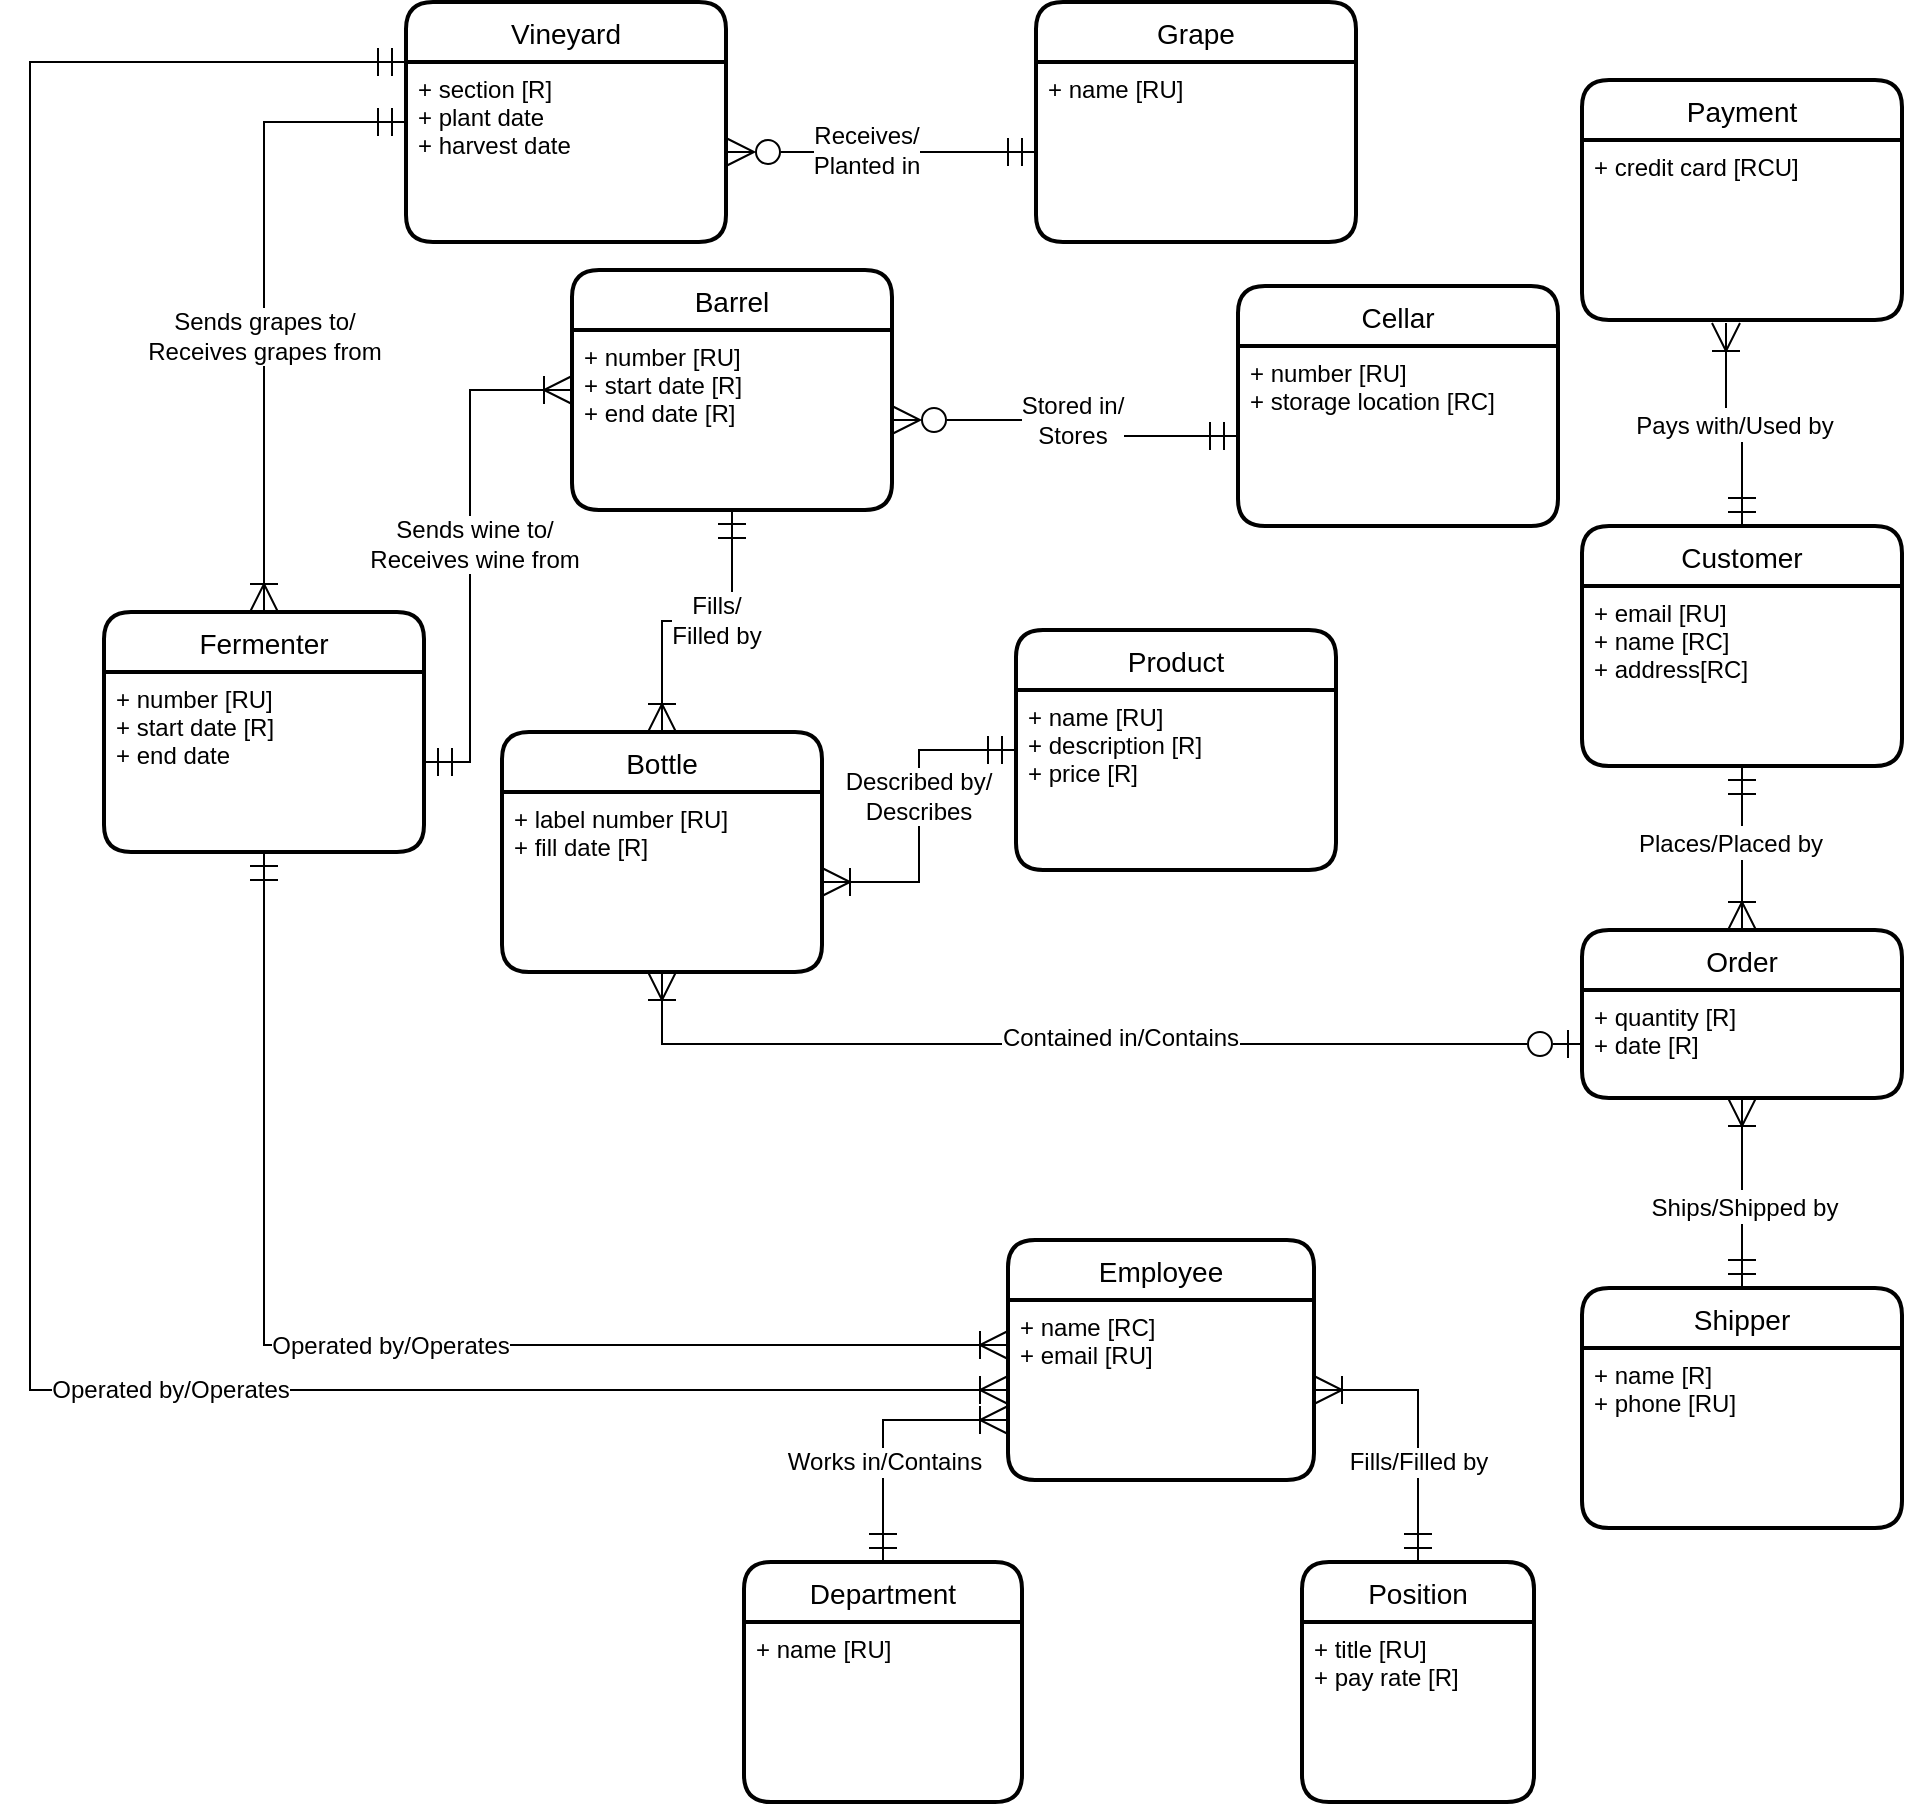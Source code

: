 <mxfile version="20.3.0" type="device"><diagram id="znOOe6By43GUJvlWj401" name="Operations"><mxGraphModel dx="996" dy="636" grid="0" gridSize="10" guides="1" tooltips="1" connect="1" arrows="1" fold="1" page="0" pageScale="1" pageWidth="850" pageHeight="1100" math="0" shadow="0"><root><mxCell id="0"/><mxCell id="1" parent="0"/><mxCell id="nZw7aqVsq1c7Xh_8VjYT-1" value="Vineyard" style="swimlane;childLayout=stackLayout;horizontal=1;startSize=30;horizontalStack=0;rounded=1;fontSize=14;fontStyle=0;strokeWidth=2;resizeParent=0;resizeLast=1;shadow=0;dashed=0;align=center;" parent="1" vertex="1"><mxGeometry x="209" y="18" width="160" height="120" as="geometry"/></mxCell><mxCell id="nZw7aqVsq1c7Xh_8VjYT-2" value="+ section [R]&#10;+ plant date&#10;+ harvest date &#10;" style="align=left;strokeColor=none;fillColor=none;spacingLeft=4;fontSize=12;verticalAlign=top;resizable=0;rotatable=0;part=1;" parent="nZw7aqVsq1c7Xh_8VjYT-1" vertex="1"><mxGeometry y="30" width="160" height="90" as="geometry"/></mxCell><mxCell id="nZw7aqVsq1c7Xh_8VjYT-3" value="Grape" style="swimlane;childLayout=stackLayout;horizontal=1;startSize=30;horizontalStack=0;rounded=1;fontSize=14;fontStyle=0;strokeWidth=2;resizeParent=0;resizeLast=1;shadow=0;dashed=0;align=center;" parent="1" vertex="1"><mxGeometry x="524" y="18" width="160" height="120" as="geometry"/></mxCell><mxCell id="nZw7aqVsq1c7Xh_8VjYT-4" value="+ name [RU]" style="align=left;strokeColor=none;fillColor=none;spacingLeft=4;fontSize=12;verticalAlign=top;resizable=0;rotatable=0;part=1;" parent="nZw7aqVsq1c7Xh_8VjYT-3" vertex="1"><mxGeometry y="30" width="160" height="90" as="geometry"/></mxCell><mxCell id="nZw7aqVsq1c7Xh_8VjYT-6" style="edgeStyle=orthogonalEdgeStyle;rounded=0;orthogonalLoop=1;jettySize=auto;html=1;exitX=1;exitY=0.5;exitDx=0;exitDy=0;entryX=0;entryY=0.5;entryDx=0;entryDy=0;startArrow=ERzeroToMany;startFill=0;endArrow=ERmandOne;endFill=0;endSize=12;startSize=12;" parent="1" source="nZw7aqVsq1c7Xh_8VjYT-2" target="nZw7aqVsq1c7Xh_8VjYT-4" edge="1"><mxGeometry relative="1" as="geometry"/></mxCell><mxCell id="nZw7aqVsq1c7Xh_8VjYT-7" value="&lt;font style=&quot;font-size: 12px;&quot;&gt;Receives/&lt;br&gt;Planted in&lt;/font&gt;" style="edgeLabel;html=1;align=center;verticalAlign=middle;resizable=0;points=[];" parent="nZw7aqVsq1c7Xh_8VjYT-6" vertex="1" connectable="0"><mxGeometry x="-0.1" y="1" relative="1" as="geometry"><mxPoint as="offset"/></mxGeometry></mxCell><mxCell id="nZw7aqVsq1c7Xh_8VjYT-8" value="Fermenter" style="swimlane;childLayout=stackLayout;horizontal=1;startSize=30;horizontalStack=0;rounded=1;fontSize=14;fontStyle=0;strokeWidth=2;resizeParent=0;resizeLast=1;shadow=0;dashed=0;align=center;" parent="1" vertex="1"><mxGeometry x="58" y="323" width="160" height="120" as="geometry"/></mxCell><mxCell id="nZw7aqVsq1c7Xh_8VjYT-9" value="+ number [RU]&#10;+ start date [R]&#10;+ end date &#10;" style="align=left;strokeColor=none;fillColor=none;spacingLeft=4;fontSize=12;verticalAlign=top;resizable=0;rotatable=0;part=1;" parent="nZw7aqVsq1c7Xh_8VjYT-8" vertex="1"><mxGeometry y="30" width="160" height="90" as="geometry"/></mxCell><mxCell id="nZw7aqVsq1c7Xh_8VjYT-10" style="edgeStyle=orthogonalEdgeStyle;rounded=0;orthogonalLoop=1;jettySize=auto;html=1;exitX=0;exitY=0.5;exitDx=0;exitDy=0;startArrow=ERmandOne;startFill=0;endArrow=ERoneToMany;endFill=0;startSize=12;endSize=12;" parent="1" source="nZw7aqVsq1c7Xh_8VjYT-1" target="nZw7aqVsq1c7Xh_8VjYT-8" edge="1"><mxGeometry relative="1" as="geometry"/></mxCell><mxCell id="nZw7aqVsq1c7Xh_8VjYT-11" value="&lt;font style=&quot;font-size: 12px;&quot;&gt;Sends grapes to/&lt;br&gt;Receives grapes from&lt;/font&gt;" style="edgeLabel;html=1;align=center;verticalAlign=middle;resizable=0;points=[];" parent="nZw7aqVsq1c7Xh_8VjYT-10" vertex="1" connectable="0"><mxGeometry x="0.127" relative="1" as="geometry"><mxPoint as="offset"/></mxGeometry></mxCell><mxCell id="nZw7aqVsq1c7Xh_8VjYT-12" value="Barrel" style="swimlane;childLayout=stackLayout;horizontal=1;startSize=30;horizontalStack=0;rounded=1;fontSize=14;fontStyle=0;strokeWidth=2;resizeParent=0;resizeLast=1;shadow=0;dashed=0;align=center;" parent="1" vertex="1"><mxGeometry x="292" y="152" width="160" height="120" as="geometry"/></mxCell><mxCell id="nZw7aqVsq1c7Xh_8VjYT-13" value="+ number [RU]&#10;+ start date [R]&#10;+ end date [R]&#10;" style="align=left;strokeColor=none;fillColor=none;spacingLeft=4;fontSize=12;verticalAlign=top;resizable=0;rotatable=0;part=1;" parent="nZw7aqVsq1c7Xh_8VjYT-12" vertex="1"><mxGeometry y="30" width="160" height="90" as="geometry"/></mxCell><mxCell id="nZw7aqVsq1c7Xh_8VjYT-14" style="edgeStyle=orthogonalEdgeStyle;rounded=0;orthogonalLoop=1;jettySize=auto;html=1;exitX=1;exitY=0.5;exitDx=0;exitDy=0;startArrow=ERmandOne;startFill=0;endArrow=ERoneToMany;endFill=0;startSize=12;endSize=12;entryX=0;entryY=0.5;entryDx=0;entryDy=0;" parent="1" source="nZw7aqVsq1c7Xh_8VjYT-9" target="nZw7aqVsq1c7Xh_8VjYT-12" edge="1"><mxGeometry relative="1" as="geometry"><Array as="points"><mxPoint x="241" y="398"/><mxPoint x="241" y="212"/></Array><mxPoint x="260" y="195" as="targetPoint"/></mxGeometry></mxCell><mxCell id="nZw7aqVsq1c7Xh_8VjYT-15" value="&lt;font style=&quot;font-size: 12px;&quot;&gt;Sends wine to/&lt;br&gt;Receives wine from&lt;/font&gt;" style="edgeLabel;html=1;align=center;verticalAlign=middle;resizable=0;points=[];" parent="nZw7aqVsq1c7Xh_8VjYT-14" vertex="1" connectable="0"><mxGeometry x="0.16" y="-2" relative="1" as="geometry"><mxPoint y="19" as="offset"/></mxGeometry></mxCell><mxCell id="nZw7aqVsq1c7Xh_8VjYT-16" value="Cellar" style="swimlane;childLayout=stackLayout;horizontal=1;startSize=30;horizontalStack=0;rounded=1;fontSize=14;fontStyle=0;strokeWidth=2;resizeParent=0;resizeLast=1;shadow=0;dashed=0;align=center;" parent="1" vertex="1"><mxGeometry x="625" y="160" width="160" height="120" as="geometry"/></mxCell><mxCell id="nZw7aqVsq1c7Xh_8VjYT-17" value="+ number [RU]&#10;+ storage location [RC]" style="align=left;strokeColor=none;fillColor=none;spacingLeft=4;fontSize=12;verticalAlign=top;resizable=0;rotatable=0;part=1;" parent="nZw7aqVsq1c7Xh_8VjYT-16" vertex="1"><mxGeometry y="30" width="160" height="90" as="geometry"/></mxCell><mxCell id="nZw7aqVsq1c7Xh_8VjYT-18" style="edgeStyle=orthogonalEdgeStyle;rounded=0;orthogonalLoop=1;jettySize=auto;html=1;exitX=1;exitY=0.5;exitDx=0;exitDy=0;entryX=0;entryY=0.5;entryDx=0;entryDy=0;startArrow=ERzeroToMany;startFill=0;endArrow=ERmandOne;endFill=0;startSize=12;endSize=12;" parent="1" source="nZw7aqVsq1c7Xh_8VjYT-13" target="nZw7aqVsq1c7Xh_8VjYT-17" edge="1"><mxGeometry relative="1" as="geometry"/></mxCell><mxCell id="nZw7aqVsq1c7Xh_8VjYT-19" value="&lt;font style=&quot;font-size: 12px;&quot;&gt;Stored in/&lt;br&gt;Stores&lt;/font&gt;" style="edgeLabel;html=1;align=center;verticalAlign=middle;resizable=0;points=[];" parent="nZw7aqVsq1c7Xh_8VjYT-18" vertex="1" connectable="0"><mxGeometry x="-0.043" y="3" relative="1" as="geometry"><mxPoint as="offset"/></mxGeometry></mxCell><mxCell id="nZw7aqVsq1c7Xh_8VjYT-20" value="Bottle" style="swimlane;childLayout=stackLayout;horizontal=1;startSize=30;horizontalStack=0;rounded=1;fontSize=14;fontStyle=0;strokeWidth=2;resizeParent=0;resizeLast=1;shadow=0;dashed=0;align=center;" parent="1" vertex="1"><mxGeometry x="257" y="383" width="160" height="120" as="geometry"/></mxCell><mxCell id="nZw7aqVsq1c7Xh_8VjYT-21" value="+ label number [RU]&#10;+ fill date [R]" style="align=left;strokeColor=none;fillColor=none;spacingLeft=4;fontSize=12;verticalAlign=top;resizable=0;rotatable=0;part=1;" parent="nZw7aqVsq1c7Xh_8VjYT-20" vertex="1"><mxGeometry y="30" width="160" height="90" as="geometry"/></mxCell><mxCell id="nZw7aqVsq1c7Xh_8VjYT-28" style="edgeStyle=orthogonalEdgeStyle;rounded=0;orthogonalLoop=1;jettySize=auto;html=1;exitX=0.5;exitY=1;exitDx=0;exitDy=0;entryX=0.5;entryY=0;entryDx=0;entryDy=0;startArrow=ERmandOne;startFill=0;endArrow=ERoneToMany;endFill=0;startSize=12;endSize=12;" parent="1" source="nZw7aqVsq1c7Xh_8VjYT-13" target="nZw7aqVsq1c7Xh_8VjYT-20" edge="1"><mxGeometry relative="1" as="geometry"><mxPoint x="421" y="487" as="targetPoint"/></mxGeometry></mxCell><mxCell id="RtUULiH86KN2NXjdexWz-1" value="&lt;font style=&quot;font-size: 12px;&quot;&gt;Fills/&lt;br&gt;Filled by&lt;/font&gt;" style="edgeLabel;html=1;align=center;verticalAlign=middle;resizable=0;points=[];" parent="nZw7aqVsq1c7Xh_8VjYT-28" vertex="1" connectable="0"><mxGeometry x="-0.13" y="-1" relative="1" as="geometry"><mxPoint as="offset"/></mxGeometry></mxCell><mxCell id="VWDXxrzR5gSOGeHcYglf-1" value="Customer" style="swimlane;childLayout=stackLayout;horizontal=1;startSize=30;horizontalStack=0;rounded=1;fontSize=14;fontStyle=0;strokeWidth=2;resizeParent=0;resizeLast=1;shadow=0;dashed=0;align=center;" parent="1" vertex="1"><mxGeometry x="797" y="280" width="160" height="120" as="geometry"/></mxCell><mxCell id="VWDXxrzR5gSOGeHcYglf-2" value="+ email [RU]&#10;+ name [RC]&#10;+ address[RC]&#10;" style="align=left;strokeColor=none;fillColor=none;spacingLeft=4;fontSize=12;verticalAlign=top;resizable=0;rotatable=0;part=1;" parent="VWDXxrzR5gSOGeHcYglf-1" vertex="1"><mxGeometry y="30" width="160" height="90" as="geometry"/></mxCell><mxCell id="VWDXxrzR5gSOGeHcYglf-3" value="Order" style="swimlane;childLayout=stackLayout;horizontal=1;startSize=30;horizontalStack=0;rounded=1;fontSize=14;fontStyle=0;strokeWidth=2;resizeParent=0;resizeLast=1;shadow=0;dashed=0;align=center;" parent="1" vertex="1"><mxGeometry x="797" y="482" width="160" height="84" as="geometry"/></mxCell><mxCell id="VWDXxrzR5gSOGeHcYglf-4" value="+ quantity [R]&#10;+ date [R]&#10;&#10;" style="align=left;strokeColor=none;fillColor=none;spacingLeft=4;fontSize=12;verticalAlign=top;resizable=0;rotatable=0;part=1;" parent="VWDXxrzR5gSOGeHcYglf-3" vertex="1"><mxGeometry y="30" width="160" height="54" as="geometry"/></mxCell><mxCell id="VWDXxrzR5gSOGeHcYglf-5" value="Product" style="swimlane;childLayout=stackLayout;horizontal=1;startSize=30;horizontalStack=0;rounded=1;fontSize=14;fontStyle=0;strokeWidth=2;resizeParent=0;resizeLast=1;shadow=0;dashed=0;align=center;" parent="1" vertex="1"><mxGeometry x="514" y="332" width="160" height="120" as="geometry"/></mxCell><mxCell id="VWDXxrzR5gSOGeHcYglf-6" value="+ name [RU]&#10;+ description [R]&#10;+ price [R]&#10;" style="align=left;strokeColor=none;fillColor=none;spacingLeft=4;fontSize=12;verticalAlign=top;resizable=0;rotatable=0;part=1;" parent="VWDXxrzR5gSOGeHcYglf-5" vertex="1"><mxGeometry y="30" width="160" height="90" as="geometry"/></mxCell><mxCell id="VWDXxrzR5gSOGeHcYglf-7" value="Payment" style="swimlane;childLayout=stackLayout;horizontal=1;startSize=30;horizontalStack=0;rounded=1;fontSize=14;fontStyle=0;strokeWidth=2;resizeParent=0;resizeLast=1;shadow=0;dashed=0;align=center;" parent="1" vertex="1"><mxGeometry x="797" y="57" width="160" height="120" as="geometry"/></mxCell><mxCell id="VWDXxrzR5gSOGeHcYglf-8" value="+ credit card [RCU]&#10;" style="align=left;strokeColor=none;fillColor=none;spacingLeft=4;fontSize=12;verticalAlign=top;resizable=0;rotatable=0;part=1;" parent="VWDXxrzR5gSOGeHcYglf-7" vertex="1"><mxGeometry y="30" width="160" height="90" as="geometry"/></mxCell><mxCell id="VWDXxrzR5gSOGeHcYglf-9" value="Shipper" style="swimlane;childLayout=stackLayout;horizontal=1;startSize=30;horizontalStack=0;rounded=1;fontSize=14;fontStyle=0;strokeWidth=2;resizeParent=0;resizeLast=1;shadow=0;dashed=0;align=center;" parent="1" vertex="1"><mxGeometry x="797" y="661" width="160" height="120" as="geometry"/></mxCell><mxCell id="VWDXxrzR5gSOGeHcYglf-10" value="+ name [R]&#10;+ phone [RU]&#10;" style="align=left;strokeColor=none;fillColor=none;spacingLeft=4;fontSize=12;verticalAlign=top;resizable=0;rotatable=0;part=1;" parent="VWDXxrzR5gSOGeHcYglf-9" vertex="1"><mxGeometry y="30" width="160" height="90" as="geometry"/></mxCell><mxCell id="VWDXxrzR5gSOGeHcYglf-13" value="" style="edgeStyle=orthogonalEdgeStyle;fontSize=12;html=1;endArrow=ERoneToMany;startArrow=ERmandOne;rounded=0;strokeWidth=1;entryX=0.5;entryY=0;entryDx=0;entryDy=0;exitX=0.5;exitY=1;exitDx=0;exitDy=0;endSize=12;startSize=12;" parent="1" source="VWDXxrzR5gSOGeHcYglf-2" target="VWDXxrzR5gSOGeHcYglf-3" edge="1"><mxGeometry width="100" height="100" relative="1" as="geometry"><mxPoint x="1581" y="275" as="sourcePoint"/><mxPoint x="1701" y="195" as="targetPoint"/></mxGeometry></mxCell><mxCell id="VWDXxrzR5gSOGeHcYglf-14" value="&lt;font style=&quot;font-size: 12px;&quot;&gt;Places/Placed by&lt;/font&gt;" style="edgeLabel;html=1;align=center;verticalAlign=middle;resizable=0;points=[];fontSize=14;" parent="VWDXxrzR5gSOGeHcYglf-13" vertex="1" connectable="0"><mxGeometry x="-0.074" y="-6" relative="1" as="geometry"><mxPoint as="offset"/></mxGeometry></mxCell><mxCell id="VWDXxrzR5gSOGeHcYglf-15" value="" style="edgeStyle=orthogonalEdgeStyle;fontSize=12;html=1;endArrow=ERoneToMany;startArrow=ERmandOne;rounded=0;strokeWidth=1;entryX=0.45;entryY=1.017;entryDx=0;entryDy=0;entryPerimeter=0;exitX=0.5;exitY=0;exitDx=0;exitDy=0;endSize=12;startSize=12;" parent="1" source="VWDXxrzR5gSOGeHcYglf-1" target="VWDXxrzR5gSOGeHcYglf-8" edge="1"><mxGeometry width="100" height="100" relative="1" as="geometry"><mxPoint x="1611" y="405" as="sourcePoint"/><mxPoint x="1666" y="330" as="targetPoint"/></mxGeometry></mxCell><mxCell id="VWDXxrzR5gSOGeHcYglf-16" value="&lt;span style=&quot;font-size: 12px;&quot;&gt;Pays with/Used by&lt;/span&gt;" style="edgeLabel;html=1;align=center;verticalAlign=middle;resizable=0;points=[];fontSize=14;" parent="VWDXxrzR5gSOGeHcYglf-15" vertex="1" connectable="0"><mxGeometry x="0.019" relative="1" as="geometry"><mxPoint as="offset"/></mxGeometry></mxCell><mxCell id="VWDXxrzR5gSOGeHcYglf-19" value="" style="edgeStyle=orthogonalEdgeStyle;fontSize=12;html=1;endArrow=ERoneToMany;startArrow=ERmandOne;rounded=0;strokeWidth=1;endSize=12;startSize=12;entryX=0.5;entryY=1;entryDx=0;entryDy=0;startFill=0;exitX=0.5;exitY=0;exitDx=0;exitDy=0;" parent="1" source="VWDXxrzR5gSOGeHcYglf-9" target="VWDXxrzR5gSOGeHcYglf-4" edge="1"><mxGeometry width="100" height="100" relative="1" as="geometry"><mxPoint x="1321" y="560" as="sourcePoint"/><mxPoint x="1431" y="510" as="targetPoint"/></mxGeometry></mxCell><mxCell id="VWDXxrzR5gSOGeHcYglf-20" value="&lt;font style=&quot;font-size: 12px;&quot;&gt;Ships/Shipped by&lt;/font&gt;" style="edgeLabel;html=1;align=center;verticalAlign=middle;resizable=0;points=[];fontSize=14;" parent="VWDXxrzR5gSOGeHcYglf-19" vertex="1" connectable="0"><mxGeometry x="-0.141" y="-1" relative="1" as="geometry"><mxPoint as="offset"/></mxGeometry></mxCell><mxCell id="UW5wtOftfnkqaggcgFmN-1" value="&lt;font style=&quot;font-size: 12px;&quot;&gt;Works in/Contains&lt;/font&gt;" style="edgeStyle=orthogonalEdgeStyle;rounded=0;orthogonalLoop=1;jettySize=auto;html=1;exitX=0;exitY=0.75;exitDx=0;exitDy=0;entryX=0.5;entryY=0;entryDx=0;entryDy=0;endArrow=ERmandOne;endFill=0;startSize=12;endSize=12;startArrow=ERoneToMany;startFill=0;" parent="1" source="VWDXxrzR5gSOGeHcYglf-23" target="VWDXxrzR5gSOGeHcYglf-25" edge="1"><mxGeometry x="0.242" relative="1" as="geometry"><mxPoint as="offset"/></mxGeometry></mxCell><mxCell id="VWDXxrzR5gSOGeHcYglf-23" value="Employee" style="swimlane;childLayout=stackLayout;horizontal=1;startSize=30;horizontalStack=0;rounded=1;fontSize=14;fontStyle=0;strokeWidth=2;resizeParent=0;resizeLast=1;shadow=0;dashed=0;align=center;" parent="1" vertex="1"><mxGeometry x="510" y="637" width="153" height="120" as="geometry"/></mxCell><mxCell id="VWDXxrzR5gSOGeHcYglf-24" value="+ name [RC]&#10;+ email [RU]&#10;" style="align=left;strokeColor=none;fillColor=none;spacingLeft=4;fontSize=12;verticalAlign=top;resizable=0;rotatable=0;part=1;" parent="VWDXxrzR5gSOGeHcYglf-23" vertex="1"><mxGeometry y="30" width="153" height="90" as="geometry"/></mxCell><mxCell id="VWDXxrzR5gSOGeHcYglf-25" value="Department" style="swimlane;childLayout=stackLayout;horizontal=1;startSize=30;horizontalStack=0;rounded=1;fontSize=14;fontStyle=0;strokeWidth=2;resizeParent=0;resizeLast=1;shadow=0;dashed=0;align=center;" parent="1" vertex="1"><mxGeometry x="378" y="798" width="139" height="120" as="geometry"/></mxCell><mxCell id="VWDXxrzR5gSOGeHcYglf-26" value="+ name [RU]&#10;" style="align=left;strokeColor=none;fillColor=none;spacingLeft=4;fontSize=12;verticalAlign=top;resizable=0;rotatable=0;part=1;" parent="VWDXxrzR5gSOGeHcYglf-25" vertex="1"><mxGeometry y="30" width="139" height="90" as="geometry"/></mxCell><mxCell id="VWDXxrzR5gSOGeHcYglf-27" value="Position" style="swimlane;childLayout=stackLayout;horizontal=1;startSize=30;horizontalStack=0;rounded=1;fontSize=14;fontStyle=0;strokeWidth=2;resizeParent=0;resizeLast=1;shadow=0;dashed=0;align=center;" parent="1" vertex="1"><mxGeometry x="657" y="798" width="116" height="120" as="geometry"/></mxCell><mxCell id="VWDXxrzR5gSOGeHcYglf-28" value="+ title [RU]&#10;+ pay rate [R]" style="align=left;strokeColor=none;fillColor=none;spacingLeft=4;fontSize=12;verticalAlign=top;resizable=0;rotatable=0;part=1;" parent="VWDXxrzR5gSOGeHcYglf-27" vertex="1"><mxGeometry y="30" width="116" height="90" as="geometry"/></mxCell><mxCell id="VWDXxrzR5gSOGeHcYglf-30" value="&lt;font style=&quot;font-size: 12px;&quot;&gt;Fills/Filled by&lt;/font&gt;" style="rounded=0;orthogonalLoop=1;jettySize=auto;html=1;startArrow=ERmandOne;startFill=0;endSize=12;startSize=12;endArrow=ERoneToMany;endFill=0;edgeStyle=orthogonalEdgeStyle;entryX=1;entryY=0.5;entryDx=0;entryDy=0;exitX=0.5;exitY=0;exitDx=0;exitDy=0;" parent="1" source="VWDXxrzR5gSOGeHcYglf-27" target="VWDXxrzR5gSOGeHcYglf-24" edge="1"><mxGeometry x="-0.268" relative="1" as="geometry"><mxPoint x="777" y="851" as="sourcePoint"/><mxPoint x="1137" y="1067" as="targetPoint"/><Array as="points"><mxPoint x="715" y="712"/></Array><mxPoint as="offset"/></mxGeometry></mxCell><mxCell id="VWDXxrzR5gSOGeHcYglf-32" value="" style="shape=tableRow;horizontal=0;startSize=0;swimlaneHead=0;swimlaneBody=0;fillColor=none;collapsible=0;dropTarget=0;points=[[0,0.5],[1,0.5]];portConstraint=eastwest;top=0;left=0;right=0;bottom=0;fontSize=13;" parent="1" vertex="1"><mxGeometry x="512" y="832" width="180" height="30" as="geometry"/></mxCell><mxCell id="VWDXxrzR5gSOGeHcYglf-33" value="" style="shape=partialRectangle;connectable=0;fillColor=none;top=0;left=0;bottom=0;right=0;editable=1;overflow=hidden;fontSize=13;" parent="VWDXxrzR5gSOGeHcYglf-32" vertex="1"><mxGeometry y="-8" width="30" height="30" as="geometry"><mxRectangle width="30" height="30" as="alternateBounds"/></mxGeometry></mxCell><mxCell id="VWDXxrzR5gSOGeHcYglf-37" value="&lt;font style=&quot;font-size: 12px;&quot;&gt;Operated by/Operates&lt;/font&gt;" style="edgeStyle=orthogonalEdgeStyle;rounded=0;orthogonalLoop=1;jettySize=auto;html=1;exitX=0;exitY=0.25;exitDx=0;exitDy=0;strokeWidth=1;startArrow=ERoneToMany;startFill=0;endArrow=ERmandOne;endFill=0;startSize=12;endSize=12;" parent="1" source="VWDXxrzR5gSOGeHcYglf-24" target="nZw7aqVsq1c7Xh_8VjYT-9" edge="1"><mxGeometry relative="1" as="geometry"/></mxCell><mxCell id="UW5wtOftfnkqaggcgFmN-2" style="edgeStyle=orthogonalEdgeStyle;rounded=0;orthogonalLoop=1;jettySize=auto;html=1;exitX=1;exitY=0.5;exitDx=0;exitDy=0;entryX=0;entryY=0.5;entryDx=0;entryDy=0;fontSize=12;startArrow=ERoneToMany;startFill=0;endArrow=ERmandOne;endFill=0;startSize=12;endSize=12;" parent="1" source="nZw7aqVsq1c7Xh_8VjYT-21" target="VWDXxrzR5gSOGeHcYglf-5" edge="1"><mxGeometry relative="1" as="geometry"/></mxCell><mxCell id="UW5wtOftfnkqaggcgFmN-3" value="Described by/&lt;br&gt;Describes" style="edgeLabel;html=1;align=center;verticalAlign=middle;resizable=0;points=[];fontSize=12;" parent="UW5wtOftfnkqaggcgFmN-2" vertex="1" connectable="0"><mxGeometry x="0.124" y="1" relative="1" as="geometry"><mxPoint as="offset"/></mxGeometry></mxCell><mxCell id="UW5wtOftfnkqaggcgFmN-4" style="edgeStyle=orthogonalEdgeStyle;rounded=0;orthogonalLoop=1;jettySize=auto;html=1;exitX=0.5;exitY=1;exitDx=0;exitDy=0;entryX=0;entryY=0.5;entryDx=0;entryDy=0;fontSize=12;startArrow=ERoneToMany;startFill=0;endArrow=ERzeroToOne;endFill=0;startSize=12;endSize=12;" parent="1" source="nZw7aqVsq1c7Xh_8VjYT-21" target="VWDXxrzR5gSOGeHcYglf-4" edge="1"><mxGeometry relative="1" as="geometry"/></mxCell><mxCell id="UW5wtOftfnkqaggcgFmN-5" value="Contained in/Contains" style="edgeLabel;html=1;align=center;verticalAlign=middle;resizable=0;points=[];fontSize=12;" parent="UW5wtOftfnkqaggcgFmN-4" vertex="1" connectable="0"><mxGeometry x="0.068" y="3" relative="1" as="geometry"><mxPoint as="offset"/></mxGeometry></mxCell><mxCell id="9JimnnP7wV1ge8MNi3Ie-1" style="edgeStyle=orthogonalEdgeStyle;rounded=0;orthogonalLoop=1;jettySize=auto;html=1;exitX=0;exitY=0.5;exitDx=0;exitDy=0;entryX=0;entryY=0.25;entryDx=0;entryDy=0;startArrow=ERoneToMany;startFill=0;endArrow=ERmandOne;endFill=0;endSize=12;startSize=12;" parent="1" source="VWDXxrzR5gSOGeHcYglf-24" target="nZw7aqVsq1c7Xh_8VjYT-1" edge="1"><mxGeometry relative="1" as="geometry"><Array as="points"><mxPoint x="21" y="712"/><mxPoint x="21" y="48"/></Array></mxGeometry></mxCell><mxCell id="X3WyJ1DZEkW17foHEXaZ-1" value="Operated by/Operates" style="edgeLabel;html=1;align=center;verticalAlign=middle;resizable=0;points=[];fontSize=12;" vertex="1" connectable="0" parent="9JimnnP7wV1ge8MNi3Ie-1"><mxGeometry x="-0.314" relative="1" as="geometry"><mxPoint x="41" as="offset"/></mxGeometry></mxCell></root></mxGraphModel></diagram></mxfile>